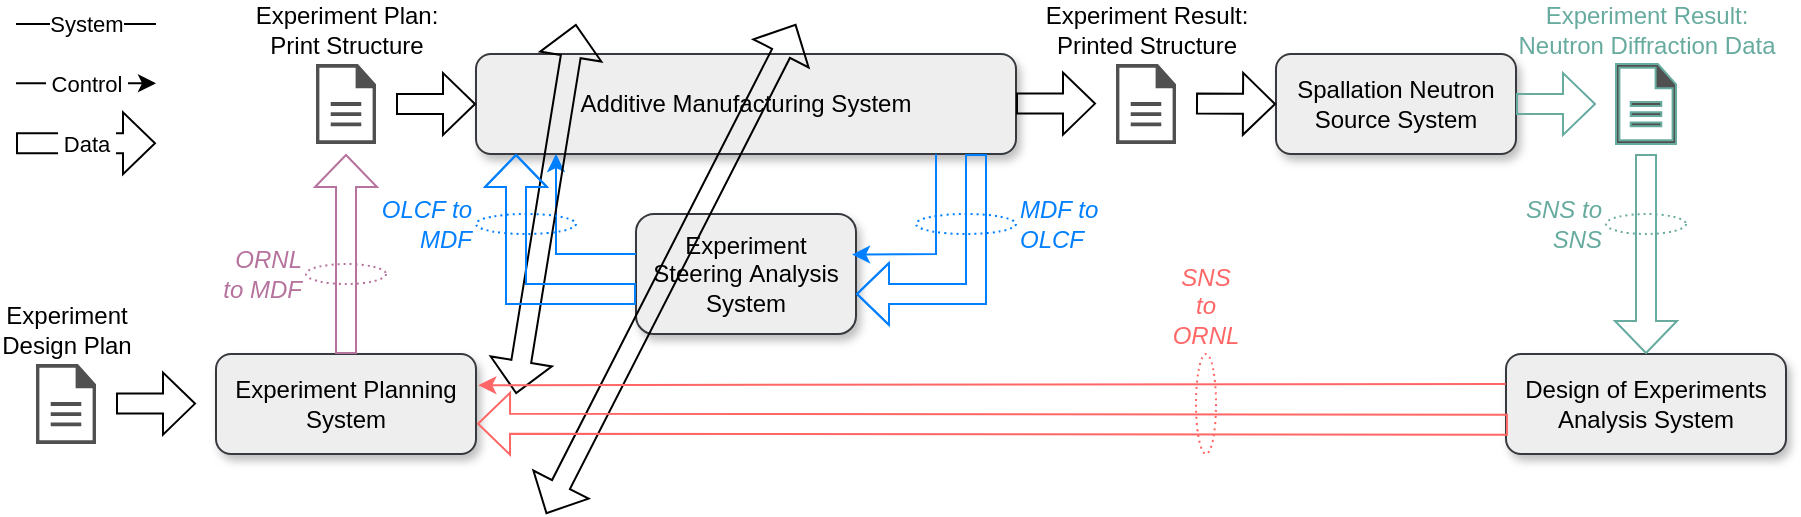<mxfile version="24.7.5">
  <diagram id="P3egCbBItE-vjyixLVVF" name="Page-1">
    <mxGraphModel dx="1085" dy="628" grid="1" gridSize="10" guides="1" tooltips="1" connect="1" arrows="1" fold="1" page="1" pageScale="1" pageWidth="1100" pageHeight="850" math="0" shadow="0">
      <root>
        <mxCell id="0" />
        <mxCell id="1" parent="0" />
        <mxCell id="liRwYnTsoyuQuVsUjCXV-4" value="Additive Manufacturing System" style="rounded=1;whiteSpace=wrap;html=1;fillColor=#eeeeee;verticalAlign=middle;shadow=1;strokeColor=#36393d;" parent="1" vertex="1">
          <mxGeometry x="350" y="320" width="270" height="50" as="geometry" />
        </mxCell>
        <mxCell id="liRwYnTsoyuQuVsUjCXV-9" value="Experiment Planning System" style="rounded=1;whiteSpace=wrap;html=1;fillColor=#eeeeee;verticalAlign=middle;shadow=1;strokeColor=#36393d;" parent="1" vertex="1">
          <mxGeometry x="220" y="470" width="130" height="50" as="geometry" />
        </mxCell>
        <mxCell id="liRwYnTsoyuQuVsUjCXV-7" value="Design of Experiments Analysis System" style="rounded=1;whiteSpace=wrap;html=1;fillColor=#eeeeee;verticalAlign=middle;shadow=1;strokeColor=#36393d;" parent="1" vertex="1">
          <mxGeometry x="865" y="470" width="140" height="50" as="geometry" />
        </mxCell>
        <mxCell id="liRwYnTsoyuQuVsUjCXV-6" value="Spallation Neutron Source System" style="rounded=1;whiteSpace=wrap;html=1;fillColor=#eeeeee;verticalAlign=middle;shadow=1;strokeColor=#36393d;" parent="1" vertex="1">
          <mxGeometry x="750" y="320" width="120" height="50" as="geometry" />
        </mxCell>
        <mxCell id="liRwYnTsoyuQuVsUjCXV-5" value="Experiment Steering&amp;nbsp;Analysis System" style="rounded=1;whiteSpace=wrap;html=1;fillColor=#eeeeee;verticalAlign=middle;shadow=1;strokeColor=#36393d;" parent="1" vertex="1">
          <mxGeometry x="430" y="400" width="110" height="60" as="geometry" />
        </mxCell>
        <mxCell id="8yW3HtKEOS8D6HbiddwS-1" value="Experiment Plan:&lt;div&gt;Print Structure&lt;/div&gt;" style="sketch=0;pointerEvents=1;shadow=0;dashed=0;html=1;strokeColor=none;fillColor=#505050;labelPosition=center;verticalLabelPosition=top;verticalAlign=bottom;outlineConnect=0;align=center;shape=mxgraph.office.concepts.document;horizontal=1;" parent="1" vertex="1">
          <mxGeometry x="270" y="325" width="30" height="40" as="geometry" />
        </mxCell>
        <mxCell id="ZZdG2KbTojn6cw3QZEdF-6" value="" style="endArrow=classic;html=1;rounded=0;entryX=0.982;entryY=0.338;entryDx=0;entryDy=0;strokeColor=#007FFF;entryPerimeter=0;" parent="1" target="liRwYnTsoyuQuVsUjCXV-5" edge="1">
          <mxGeometry width="50" height="50" relative="1" as="geometry">
            <mxPoint x="580" y="370" as="sourcePoint" />
            <mxPoint x="550" y="420" as="targetPoint" />
            <Array as="points">
              <mxPoint x="580" y="420" />
            </Array>
          </mxGeometry>
        </mxCell>
        <mxCell id="ZZdG2KbTojn6cw3QZEdF-7" value="" style="endArrow=classic;html=1;rounded=0;strokeColor=#007FFF;" parent="1" edge="1">
          <mxGeometry width="50" height="50" relative="1" as="geometry">
            <mxPoint x="430" y="420" as="sourcePoint" />
            <mxPoint x="390" y="370" as="targetPoint" />
            <Array as="points">
              <mxPoint x="390" y="420" />
            </Array>
          </mxGeometry>
        </mxCell>
        <mxCell id="ivcJ0Vw7QY5pCtP25yYA-2" value="" style="shape=flexArrow;endArrow=classic;html=1;rounded=0;endSize=5;startSize=5;startArrow=block;" parent="1" source="ZZdG2KbTojn6cw3QZEdF-1" edge="1">
          <mxGeometry width="50" height="50" relative="1" as="geometry">
            <mxPoint x="385" y="550" as="sourcePoint" />
            <mxPoint x="510" y="305" as="targetPoint" />
          </mxGeometry>
        </mxCell>
        <mxCell id="ivcJ0Vw7QY5pCtP25yYA-10" value="" style="shape=flexArrow;endArrow=classic;html=1;rounded=0;endSize=5;startSize=5;entryX=0;entryY=0.5;entryDx=0;entryDy=0;" parent="1" target="liRwYnTsoyuQuVsUjCXV-4" edge="1">
          <mxGeometry width="50" height="50" relative="1" as="geometry">
            <mxPoint x="310" y="345" as="sourcePoint" />
            <mxPoint x="340" y="344.81" as="targetPoint" />
          </mxGeometry>
        </mxCell>
        <mxCell id="ivcJ0Vw7QY5pCtP25yYA-19" value="" style="shape=flexArrow;endArrow=classic;html=1;rounded=0;startArrow=block;startSize=5;endSize=5;" parent="1" source="ivcJ0Vw7QY5pCtP25yYA-18" edge="1">
          <mxGeometry width="50" height="50" relative="1" as="geometry">
            <mxPoint x="370" y="490" as="sourcePoint" />
            <mxPoint x="400" y="305" as="targetPoint" />
          </mxGeometry>
        </mxCell>
        <mxCell id="ivcJ0Vw7QY5pCtP25yYA-20" value="" style="shape=flexArrow;endArrow=classic;html=1;rounded=0;endSize=5;startSize=5;strokeColor=#007FFF;" parent="1" edge="1">
          <mxGeometry width="50" height="50" relative="1" as="geometry">
            <mxPoint x="600" y="370" as="sourcePoint" />
            <mxPoint x="540" y="440" as="targetPoint" />
            <Array as="points">
              <mxPoint x="600" y="440" />
            </Array>
          </mxGeometry>
        </mxCell>
        <mxCell id="ivcJ0Vw7QY5pCtP25yYA-21" value="" style="shape=flexArrow;endArrow=classic;html=1;rounded=0;endSize=5;startSize=5;strokeColor=#007FFF;" parent="1" edge="1">
          <mxGeometry width="50" height="50" relative="1" as="geometry">
            <mxPoint x="430" y="440" as="sourcePoint" />
            <mxPoint x="370" y="370" as="targetPoint" />
            <Array as="points">
              <mxPoint x="370" y="440" />
            </Array>
          </mxGeometry>
        </mxCell>
        <mxCell id="53u_tNHBsubDG4iRoRXi-1" value="Experiment Result:&lt;div&gt;Printed Structure&lt;/div&gt;" style="sketch=0;pointerEvents=1;shadow=0;dashed=0;html=1;strokeColor=none;fillColor=#505050;labelPosition=center;verticalLabelPosition=top;verticalAlign=bottom;outlineConnect=0;align=center;shape=mxgraph.office.concepts.document;" parent="1" vertex="1">
          <mxGeometry x="670" y="325" width="30" height="40" as="geometry" />
        </mxCell>
        <mxCell id="53u_tNHBsubDG4iRoRXi-2" value="" style="shape=flexArrow;endArrow=classic;html=1;rounded=0;endSize=5;startSize=5;exitX=1;exitY=0.5;exitDx=0;exitDy=0;" parent="1" edge="1">
          <mxGeometry width="50" height="50" relative="1" as="geometry">
            <mxPoint x="620" y="344.81" as="sourcePoint" />
            <mxPoint x="660" y="344.81" as="targetPoint" />
          </mxGeometry>
        </mxCell>
        <mxCell id="FbyAllKG4PkfHrCSDohA-5" value="&amp;nbsp;Control&amp;nbsp;" style="endArrow=classic;html=1;rounded=0;entryX=0;entryY=0.5;entryDx=0;entryDy=0;" parent="1" edge="1">
          <mxGeometry width="50" height="50" relative="1" as="geometry">
            <mxPoint x="120" y="334.62" as="sourcePoint" />
            <mxPoint x="190" y="334.62" as="targetPoint" />
          </mxGeometry>
        </mxCell>
        <mxCell id="FbyAllKG4PkfHrCSDohA-6" value="&amp;nbsp;Data&amp;nbsp;" style="shape=flexArrow;endArrow=classic;html=1;rounded=0;endSize=5;startSize=5;" parent="1" edge="1">
          <mxGeometry width="50" height="50" relative="1" as="geometry">
            <mxPoint x="120" y="364.62" as="sourcePoint" />
            <mxPoint x="190" y="364.62" as="targetPoint" />
          </mxGeometry>
        </mxCell>
        <mxCell id="BlkbCB-FxylbQSZlHxT3-4" value="Experiment&lt;br&gt;Design Plan" style="sketch=0;pointerEvents=1;shadow=0;dashed=0;html=1;strokeColor=none;fillColor=#505050;labelPosition=center;verticalLabelPosition=top;verticalAlign=bottom;outlineConnect=0;align=center;shape=mxgraph.office.concepts.document;" parent="1" vertex="1">
          <mxGeometry x="130" y="475" width="30" height="40" as="geometry" />
        </mxCell>
        <mxCell id="BlkbCB-FxylbQSZlHxT3-7" value="" style="endArrow=classic;html=1;rounded=0;strokeColor=#FF6666;fontColor=#FF6666;entryX=1.009;entryY=0.312;entryDx=0;entryDy=0;exitX=-0.001;exitY=0.3;exitDx=0;exitDy=0;exitPerimeter=0;entryPerimeter=0;" parent="1" source="liRwYnTsoyuQuVsUjCXV-7" target="liRwYnTsoyuQuVsUjCXV-9" edge="1">
          <mxGeometry width="50" height="50" relative="1" as="geometry">
            <mxPoint x="740" y="525" as="sourcePoint" />
            <mxPoint x="351.17" y="524.75" as="targetPoint" />
            <Array as="points" />
          </mxGeometry>
        </mxCell>
        <mxCell id="BlkbCB-FxylbQSZlHxT3-9" value="" style="shape=flexArrow;endArrow=classic;html=1;rounded=0;endSize=5;startSize=5;entryX=0.007;entryY=0.418;entryDx=0;entryDy=0;entryPerimeter=0;" parent="1" edge="1">
          <mxGeometry width="50" height="50" relative="1" as="geometry">
            <mxPoint x="170" y="494.81" as="sourcePoint" />
            <mxPoint x="210.0" y="494.81" as="targetPoint" />
          </mxGeometry>
        </mxCell>
        <mxCell id="BlkbCB-FxylbQSZlHxT3-13" value="" style="shape=flexArrow;endArrow=classic;html=1;rounded=0;endSize=5;startSize=5;strokeColor=#FF6666;fontColor=#FF6666;exitX=0.007;exitY=0.708;exitDx=0;exitDy=0;exitPerimeter=0;entryX=1.004;entryY=0.697;entryDx=0;entryDy=0;entryPerimeter=0;" parent="1" source="liRwYnTsoyuQuVsUjCXV-7" target="liRwYnTsoyuQuVsUjCXV-9" edge="1">
          <mxGeometry width="50" height="50" relative="1" as="geometry">
            <mxPoint x="710" y="530" as="sourcePoint" />
            <mxPoint x="350" y="545" as="targetPoint" />
            <Array as="points" />
          </mxGeometry>
        </mxCell>
        <mxCell id="BlkbCB-FxylbQSZlHxT3-14" value="" style="shape=flexArrow;endArrow=classic;html=1;rounded=0;endSize=5;startSize=5;strokeColor=#B5739D;exitX=0.5;exitY=0;exitDx=0;exitDy=0;" parent="1" source="liRwYnTsoyuQuVsUjCXV-9" edge="1">
          <mxGeometry width="50" height="50" relative="1" as="geometry">
            <mxPoint x="290" y="520" as="sourcePoint" />
            <mxPoint x="285" y="370" as="targetPoint" />
          </mxGeometry>
        </mxCell>
        <mxCell id="BlkbCB-FxylbQSZlHxT3-20" value="Experiment Result:&lt;div&gt;Neutron Diffraction Data&lt;/div&gt;" style="sketch=0;pointerEvents=1;shadow=0;dashed=0;html=1;strokeColor=#67AB9F;fillColor=#505050;labelPosition=center;verticalLabelPosition=top;verticalAlign=bottom;outlineConnect=0;align=center;shape=mxgraph.office.concepts.document;fontColor=#67AB9F;" parent="1" vertex="1">
          <mxGeometry x="920" y="325" width="30" height="40" as="geometry" />
        </mxCell>
        <mxCell id="BlkbCB-FxylbQSZlHxT3-22" value="" style="shape=flexArrow;endArrow=classic;html=1;rounded=0;endSize=5;startSize=5;" parent="1" edge="1">
          <mxGeometry width="50" height="50" relative="1" as="geometry">
            <mxPoint x="710" y="344.81" as="sourcePoint" />
            <mxPoint x="750" y="345" as="targetPoint" />
            <Array as="points" />
          </mxGeometry>
        </mxCell>
        <mxCell id="BlkbCB-FxylbQSZlHxT3-23" value="" style="shape=flexArrow;endArrow=classic;html=1;rounded=0;endSize=5;startSize=5;strokeColor=#67AB9F;fontColor=#67AB9F;entryX=0.5;entryY=0;entryDx=0;entryDy=0;" parent="1" target="liRwYnTsoyuQuVsUjCXV-7" edge="1">
          <mxGeometry width="50" height="50" relative="1" as="geometry">
            <mxPoint x="935" y="370" as="sourcePoint" />
            <mxPoint x="985" y="460" as="targetPoint" />
            <Array as="points" />
          </mxGeometry>
        </mxCell>
        <mxCell id="liRwYnTsoyuQuVsUjCXV-1" value="" style="shape=flexArrow;endArrow=classic;html=1;rounded=0;endSize=5;startSize=5;strokeColor=#67AB9F;fontColor=#67AB9F;exitX=1;exitY=0.5;exitDx=0;exitDy=0;" parent="1" source="liRwYnTsoyuQuVsUjCXV-6" edge="1">
          <mxGeometry width="50" height="50" relative="1" as="geometry">
            <mxPoint x="810" y="380" as="sourcePoint" />
            <mxPoint x="910" y="345" as="targetPoint" />
            <Array as="points" />
          </mxGeometry>
        </mxCell>
        <mxCell id="liRwYnTsoyuQuVsUjCXV-11" value="MDF to OLCF" style="ellipse;whiteSpace=wrap;html=1;fillColor=none;labelPosition=right;verticalLabelPosition=middle;align=left;verticalAlign=middle;dashed=1;dashPattern=1 2;fontStyle=2;strokeColor=#007FFF;fontColor=#007FFF;" parent="1" vertex="1">
          <mxGeometry x="570" y="400" width="50" height="10" as="geometry" />
        </mxCell>
        <mxCell id="liRwYnTsoyuQuVsUjCXV-12" value="OLCF to MDF" style="ellipse;whiteSpace=wrap;html=1;fillColor=none;labelPosition=left;verticalLabelPosition=middle;align=right;verticalAlign=middle;dashed=1;dashPattern=1 2;fontStyle=2;strokeColor=#007FFF;fontColor=#007FFF;" parent="1" vertex="1">
          <mxGeometry x="350" y="400" width="50" height="10" as="geometry" />
        </mxCell>
        <mxCell id="liRwYnTsoyuQuVsUjCXV-14" value="SNS to SNS" style="ellipse;whiteSpace=wrap;html=1;fillColor=none;labelPosition=left;verticalLabelPosition=middle;align=right;verticalAlign=middle;dashed=1;dashPattern=1 2;fontStyle=2;strokeColor=#67AB9F;fontColor=#67AB9F;" parent="1" vertex="1">
          <mxGeometry x="915" y="400" width="40" height="10" as="geometry" />
        </mxCell>
        <mxCell id="liRwYnTsoyuQuVsUjCXV-16" value="SNS to ORNL" style="ellipse;whiteSpace=wrap;html=1;fillColor=none;labelPosition=center;verticalLabelPosition=top;align=center;verticalAlign=bottom;dashed=1;dashPattern=1 2;fontStyle=2;fontColor=#FF6666;strokeColor=#FF6666;rotation=0;" parent="1" vertex="1">
          <mxGeometry x="710" y="470" width="10" height="50" as="geometry" />
        </mxCell>
        <mxCell id="liRwYnTsoyuQuVsUjCXV-17" value="ORNL to MDF" style="ellipse;whiteSpace=wrap;html=1;fillColor=none;labelPosition=left;verticalLabelPosition=middle;align=right;verticalAlign=middle;dashed=1;dashPattern=1 2;fontStyle=2;strokeColor=#B5739D;fontColor=#B5739D;" parent="1" vertex="1">
          <mxGeometry x="265" y="425" width="40" height="10" as="geometry" />
        </mxCell>
        <mxCell id="liRwYnTsoyuQuVsUjCXV-23" value="System" style="endArrow=none;html=1;rounded=0;endFill=0;" parent="1" edge="1">
          <mxGeometry x="-0.003" width="50" height="50" relative="1" as="geometry">
            <mxPoint x="120" y="305.05" as="sourcePoint" />
            <mxPoint x="190" y="305.05" as="targetPoint" />
            <mxPoint as="offset" />
          </mxGeometry>
        </mxCell>
      </root>
    </mxGraphModel>
  </diagram>
</mxfile>
